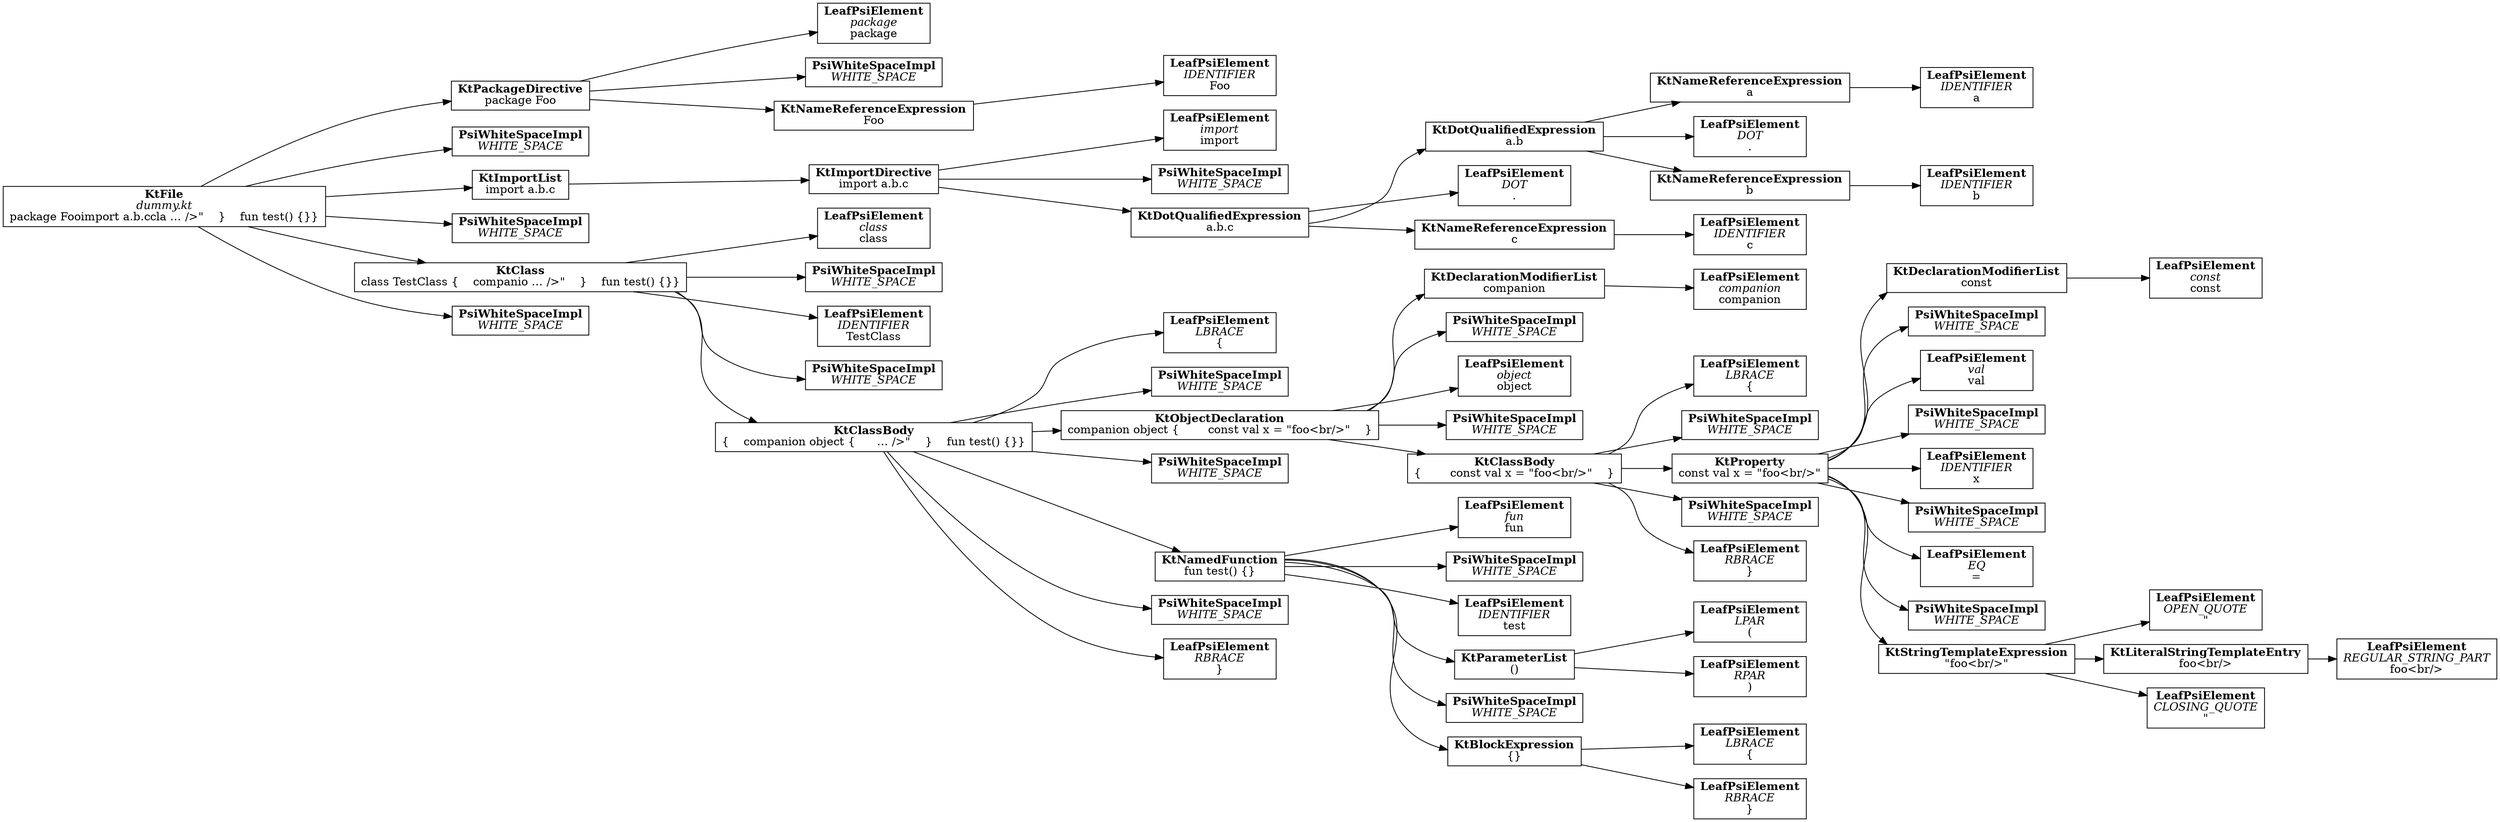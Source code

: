 digraph {
  graph [rankdir = LR]
  70 [shape=box label=<<b>KtFile</b><br/><i>dummy.kt</i><br/>package Fooimport a.b.ccla … /&gt;"    }    fun test() {}}>]
  4 [shape=box label=<<b>KtPackageDirective</b><br/>package Foo>]
  0 [shape=box label=<<b>LeafPsiElement</b><br/><i>package</i><br/>package>]
  1 [shape=box label=<<b>PsiWhiteSpaceImpl</b><br/><i>WHITE_SPACE</i><br/>>]
  3 [shape=box label=<<b>KtNameReferenceExpression</b><br/>Foo>]
  2 [shape=box label=<<b>LeafPsiElement</b><br/><i>IDENTIFIER</i><br/>Foo>]
  5 [shape=box label=<<b>PsiWhiteSpaceImpl</b><br/><i>WHITE_SPACE</i><br/>>]
  19 [shape=box label=<<b>KtImportList</b><br/>import a.b.c>]
  18 [shape=box label=<<b>KtImportDirective</b><br/>import a.b.c>]
  6 [shape=box label=<<b>LeafPsiElement</b><br/><i>import</i><br/>import>]
  7 [shape=box label=<<b>PsiWhiteSpaceImpl</b><br/><i>WHITE_SPACE</i><br/>>]
  17 [shape=box label=<<b>KtDotQualifiedExpression</b><br/>a.b.c>]
  13 [shape=box label=<<b>KtDotQualifiedExpression</b><br/>a.b>]
  9 [shape=box label=<<b>KtNameReferenceExpression</b><br/>a>]
  8 [shape=box label=<<b>LeafPsiElement</b><br/><i>IDENTIFIER</i><br/>a>]
  10 [shape=box label=<<b>LeafPsiElement</b><br/><i>DOT</i><br/>.>]
  12 [shape=box label=<<b>KtNameReferenceExpression</b><br/>b>]
  11 [shape=box label=<<b>LeafPsiElement</b><br/><i>IDENTIFIER</i><br/>b>]
  14 [shape=box label=<<b>LeafPsiElement</b><br/><i>DOT</i><br/>.>]
  16 [shape=box label=<<b>KtNameReferenceExpression</b><br/>c>]
  15 [shape=box label=<<b>LeafPsiElement</b><br/><i>IDENTIFIER</i><br/>c>]
  20 [shape=box label=<<b>PsiWhiteSpaceImpl</b><br/><i>WHITE_SPACE</i><br/>>]
  68 [shape=box label=<<b>KtClass</b><br/>class TestClass {    companio … /&gt;"    }    fun test() {}}>]
  21 [shape=box label=<<b>LeafPsiElement</b><br/><i>class</i><br/>class>]
  22 [shape=box label=<<b>PsiWhiteSpaceImpl</b><br/><i>WHITE_SPACE</i><br/>>]
  23 [shape=box label=<<b>LeafPsiElement</b><br/><i>IDENTIFIER</i><br/>TestClass>]
  24 [shape=box label=<<b>PsiWhiteSpaceImpl</b><br/><i>WHITE_SPACE</i><br/>>]
  67 [shape=box label=<<b>KtClassBody</b><br/>{    companion object {      … /&gt;"    }    fun test() {}}>]
  25 [shape=box label=<<b>LeafPsiElement</b><br/><i>LBRACE</i><br/>{>]
  26 [shape=box label=<<b>PsiWhiteSpaceImpl</b><br/><i>WHITE_SPACE</i><br/>>]
  52 [shape=box label=<<b>KtObjectDeclaration</b><br/>companion object {        const val x = "foo&lt;br/&gt;"    }>]
  28 [shape=box label=<<b>KtDeclarationModifierList</b><br/>companion>]
  27 [shape=box label=<<b>LeafPsiElement</b><br/><i>companion</i><br/>companion>]
  29 [shape=box label=<<b>PsiWhiteSpaceImpl</b><br/><i>WHITE_SPACE</i><br/>>]
  30 [shape=box label=<<b>LeafPsiElement</b><br/><i>object</i><br/>object>]
  31 [shape=box label=<<b>PsiWhiteSpaceImpl</b><br/><i>WHITE_SPACE</i><br/>>]
  51 [shape=box label=<<b>KtClassBody</b><br/>{        const val x = "foo&lt;br/&gt;"    }>]
  32 [shape=box label=<<b>LeafPsiElement</b><br/><i>LBRACE</i><br/>{>]
  33 [shape=box label=<<b>PsiWhiteSpaceImpl</b><br/><i>WHITE_SPACE</i><br/>>]
  48 [shape=box label=<<b>KtProperty</b><br/>const val x = "foo&lt;br/&gt;">]
  35 [shape=box label=<<b>KtDeclarationModifierList</b><br/>const>]
  34 [shape=box label=<<b>LeafPsiElement</b><br/><i>const</i><br/>const>]
  36 [shape=box label=<<b>PsiWhiteSpaceImpl</b><br/><i>WHITE_SPACE</i><br/>>]
  37 [shape=box label=<<b>LeafPsiElement</b><br/><i>val</i><br/>val>]
  38 [shape=box label=<<b>PsiWhiteSpaceImpl</b><br/><i>WHITE_SPACE</i><br/>>]
  39 [shape=box label=<<b>LeafPsiElement</b><br/><i>IDENTIFIER</i><br/>x>]
  40 [shape=box label=<<b>PsiWhiteSpaceImpl</b><br/><i>WHITE_SPACE</i><br/>>]
  41 [shape=box label=<<b>LeafPsiElement</b><br/><i>EQ</i><br/>=>]
  42 [shape=box label=<<b>PsiWhiteSpaceImpl</b><br/><i>WHITE_SPACE</i><br/>>]
  47 [shape=box label=<<b>KtStringTemplateExpression</b><br/>"foo&lt;br/&gt;">]
  43 [shape=box label=<<b>LeafPsiElement</b><br/><i>OPEN_QUOTE</i><br/>">]
  45 [shape=box label=<<b>KtLiteralStringTemplateEntry</b><br/>foo&lt;br/&gt;>]
  44 [shape=box label=<<b>LeafPsiElement</b><br/><i>REGULAR_STRING_PART</i><br/>foo&lt;br/&gt;>]
  46 [shape=box label=<<b>LeafPsiElement</b><br/><i>CLOSING_QUOTE</i><br/>">]
  49 [shape=box label=<<b>PsiWhiteSpaceImpl</b><br/><i>WHITE_SPACE</i><br/>>]
  50 [shape=box label=<<b>LeafPsiElement</b><br/><i>RBRACE</i><br/>}>]
  53 [shape=box label=<<b>PsiWhiteSpaceImpl</b><br/><i>WHITE_SPACE</i><br/>>]
  64 [shape=box label=<<b>KtNamedFunction</b><br/>fun test() {}>]
  54 [shape=box label=<<b>LeafPsiElement</b><br/><i>fun</i><br/>fun>]
  55 [shape=box label=<<b>PsiWhiteSpaceImpl</b><br/><i>WHITE_SPACE</i><br/>>]
  56 [shape=box label=<<b>LeafPsiElement</b><br/><i>IDENTIFIER</i><br/>test>]
  59 [shape=box label=<<b>KtParameterList</b><br/>()>]
  57 [shape=box label=<<b>LeafPsiElement</b><br/><i>LPAR</i><br/>(>]
  58 [shape=box label=<<b>LeafPsiElement</b><br/><i>RPAR</i><br/>)>]
  60 [shape=box label=<<b>PsiWhiteSpaceImpl</b><br/><i>WHITE_SPACE</i><br/>>]
  63 [shape=box label=<<b>KtBlockExpression</b><br/>{}>]
  61 [shape=box label=<<b>LeafPsiElement</b><br/><i>LBRACE</i><br/>{>]
  62 [shape=box label=<<b>LeafPsiElement</b><br/><i>RBRACE</i><br/>}>]
  65 [shape=box label=<<b>PsiWhiteSpaceImpl</b><br/><i>WHITE_SPACE</i><br/>>]
  66 [shape=box label=<<b>LeafPsiElement</b><br/><i>RBRACE</i><br/>}>]
  69 [shape=box label=<<b>PsiWhiteSpaceImpl</b><br/><i>WHITE_SPACE</i><br/>>]
  70 -> 4
  70 -> 5
  70 -> 19
  70 -> 20
  70 -> 68
  70 -> 69
  4 -> 0
  4 -> 1
  4 -> 3
  3 -> 2
  19 -> 18
  18 -> 6
  18 -> 7
  18 -> 17
  17 -> 13
  17 -> 14
  17 -> 16
  13 -> 9
  13 -> 10
  13 -> 12
  9 -> 8
  12 -> 11
  16 -> 15
  68 -> 21
  68 -> 22
  68 -> 23
  68 -> 24
  68 -> 67
  67 -> 25
  67 -> 26
  67 -> 52
  67 -> 53
  67 -> 64
  67 -> 65
  67 -> 66
  52 -> 28
  52 -> 29
  52 -> 30
  52 -> 31
  52 -> 51
  28 -> 27
  51 -> 32
  51 -> 33
  51 -> 48
  51 -> 49
  51 -> 50
  48 -> 35
  48 -> 36
  48 -> 37
  48 -> 38
  48 -> 39
  48 -> 40
  48 -> 41
  48 -> 42
  48 -> 47
  35 -> 34
  47 -> 43
  47 -> 45
  47 -> 46
  45 -> 44
  64 -> 54
  64 -> 55
  64 -> 56
  64 -> 59
  64 -> 60
  64 -> 63
  59 -> 57
  59 -> 58
  63 -> 61
  63 -> 62
}